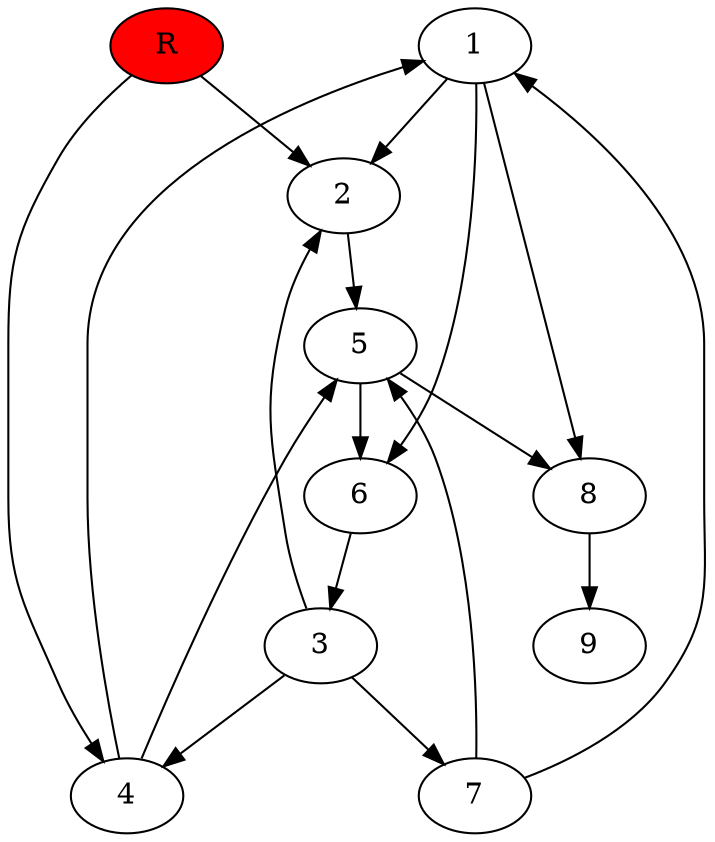 digraph prb7031 {
	1
	2
	3
	4
	5
	6
	7
	8
	R [fillcolor="#ff0000" style=filled]
	1 -> 2
	1 -> 6
	1 -> 8
	2 -> 5
	3 -> 2
	3 -> 4
	3 -> 7
	4 -> 1
	4 -> 5
	5 -> 6
	5 -> 8
	6 -> 3
	7 -> 1
	7 -> 5
	8 -> 9
	R -> 2
	R -> 4
}
